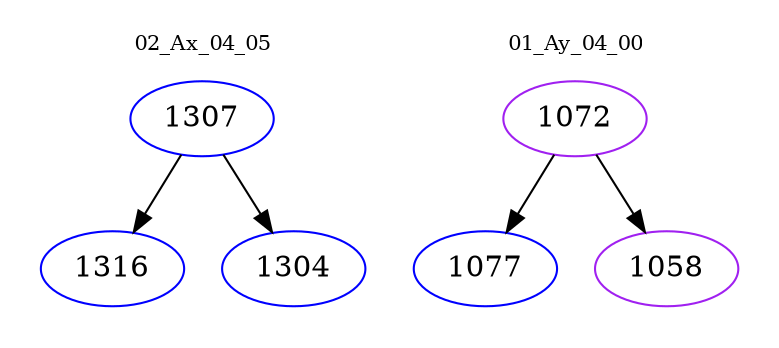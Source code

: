 digraph{
subgraph cluster_0 {
color = white
label = "02_Ax_04_05";
fontsize=10;
T0_1307 [label="1307", color="blue"]
T0_1307 -> T0_1316 [color="black"]
T0_1316 [label="1316", color="blue"]
T0_1307 -> T0_1304 [color="black"]
T0_1304 [label="1304", color="blue"]
}
subgraph cluster_1 {
color = white
label = "01_Ay_04_00";
fontsize=10;
T1_1072 [label="1072", color="purple"]
T1_1072 -> T1_1077 [color="black"]
T1_1077 [label="1077", color="blue"]
T1_1072 -> T1_1058 [color="black"]
T1_1058 [label="1058", color="purple"]
}
}

